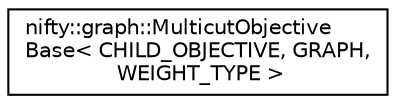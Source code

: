 digraph "Graphical Class Hierarchy"
{
  edge [fontname="Helvetica",fontsize="10",labelfontname="Helvetica",labelfontsize="10"];
  node [fontname="Helvetica",fontsize="10",shape=record];
  rankdir="LR";
  Node1 [label="nifty::graph::MulticutObjective\lBase\< CHILD_OBJECTIVE, GRAPH,\l WEIGHT_TYPE \>",height=0.2,width=0.4,color="black", fillcolor="white", style="filled",URL="$classnifty_1_1graph_1_1MulticutObjectiveBase.html"];
}
